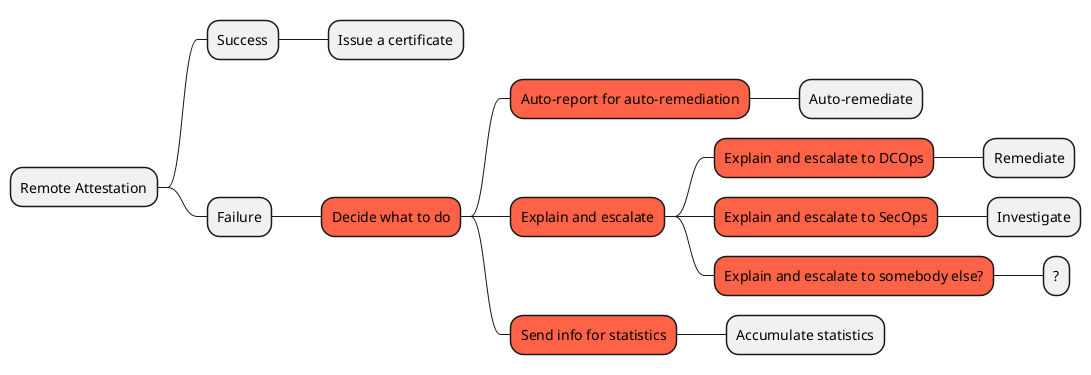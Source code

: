 @startmindmap attestation_overall
* Remote Attestation
** Success
*** Issue a certificate
** Failure
***[#tomato] Decide what to do
****[#tomato] Auto-report for auto-remediation
***** Auto-remediate
****[#tomato] Explain and escalate
*****[#tomato] Explain and escalate to DCOps
****** Remediate
*****[#tomato] Explain and escalate to SecOps
****** Investigate
*****[#tomato] Explain and escalate to somebody else?
****** ?
****[#tomato] Send info for statistics
***** Accumulate statistics
@endmindmap